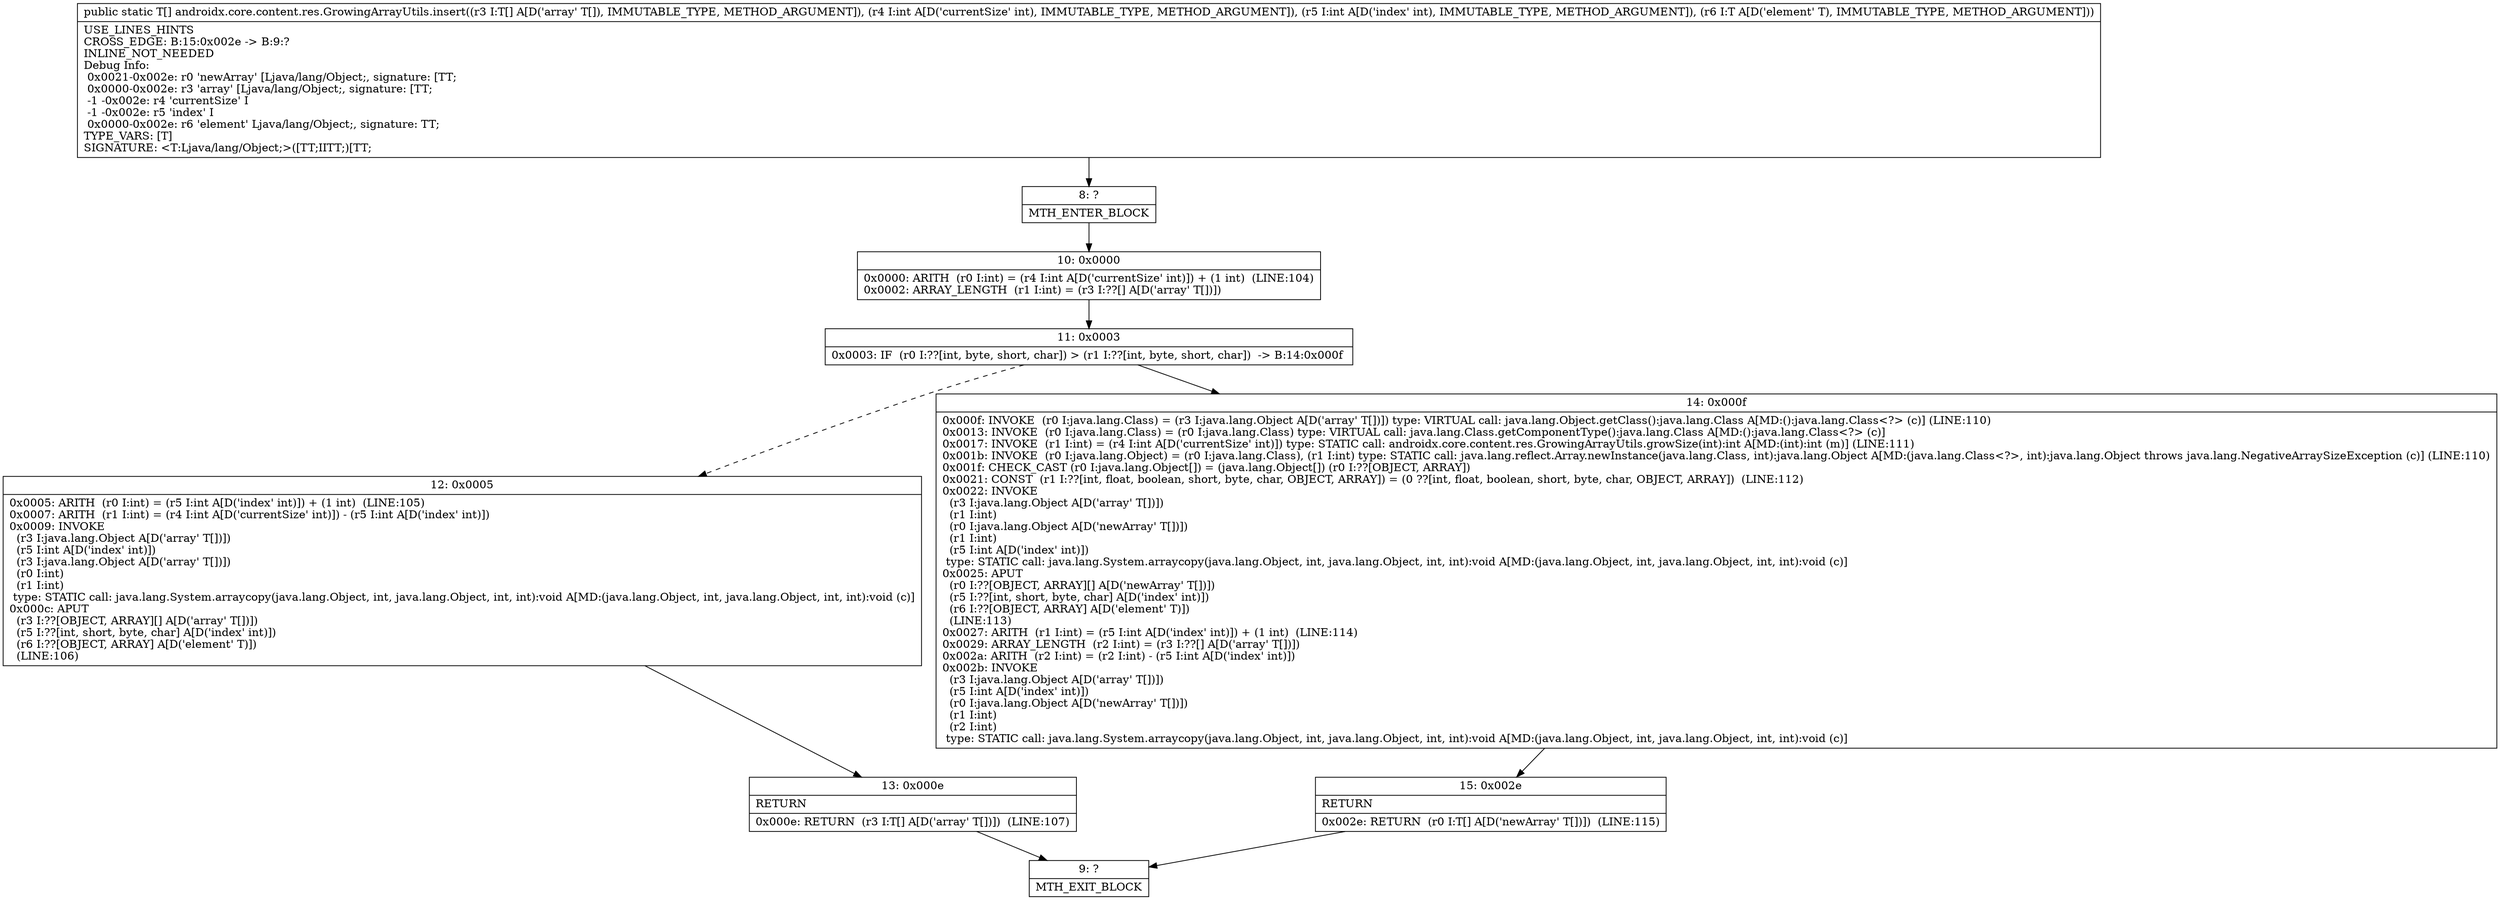 digraph "CFG forandroidx.core.content.res.GrowingArrayUtils.insert([Ljava\/lang\/Object;IILjava\/lang\/Object;)[Ljava\/lang\/Object;" {
Node_8 [shape=record,label="{8\:\ ?|MTH_ENTER_BLOCK\l}"];
Node_10 [shape=record,label="{10\:\ 0x0000|0x0000: ARITH  (r0 I:int) = (r4 I:int A[D('currentSize' int)]) + (1 int)  (LINE:104)\l0x0002: ARRAY_LENGTH  (r1 I:int) = (r3 I:??[] A[D('array' T[])]) \l}"];
Node_11 [shape=record,label="{11\:\ 0x0003|0x0003: IF  (r0 I:??[int, byte, short, char]) \> (r1 I:??[int, byte, short, char])  \-\> B:14:0x000f \l}"];
Node_12 [shape=record,label="{12\:\ 0x0005|0x0005: ARITH  (r0 I:int) = (r5 I:int A[D('index' int)]) + (1 int)  (LINE:105)\l0x0007: ARITH  (r1 I:int) = (r4 I:int A[D('currentSize' int)]) \- (r5 I:int A[D('index' int)]) \l0x0009: INVOKE  \l  (r3 I:java.lang.Object A[D('array' T[])])\l  (r5 I:int A[D('index' int)])\l  (r3 I:java.lang.Object A[D('array' T[])])\l  (r0 I:int)\l  (r1 I:int)\l type: STATIC call: java.lang.System.arraycopy(java.lang.Object, int, java.lang.Object, int, int):void A[MD:(java.lang.Object, int, java.lang.Object, int, int):void (c)]\l0x000c: APUT  \l  (r3 I:??[OBJECT, ARRAY][] A[D('array' T[])])\l  (r5 I:??[int, short, byte, char] A[D('index' int)])\l  (r6 I:??[OBJECT, ARRAY] A[D('element' T)])\l  (LINE:106)\l}"];
Node_13 [shape=record,label="{13\:\ 0x000e|RETURN\l|0x000e: RETURN  (r3 I:T[] A[D('array' T[])])  (LINE:107)\l}"];
Node_9 [shape=record,label="{9\:\ ?|MTH_EXIT_BLOCK\l}"];
Node_14 [shape=record,label="{14\:\ 0x000f|0x000f: INVOKE  (r0 I:java.lang.Class) = (r3 I:java.lang.Object A[D('array' T[])]) type: VIRTUAL call: java.lang.Object.getClass():java.lang.Class A[MD:():java.lang.Class\<?\> (c)] (LINE:110)\l0x0013: INVOKE  (r0 I:java.lang.Class) = (r0 I:java.lang.Class) type: VIRTUAL call: java.lang.Class.getComponentType():java.lang.Class A[MD:():java.lang.Class\<?\> (c)]\l0x0017: INVOKE  (r1 I:int) = (r4 I:int A[D('currentSize' int)]) type: STATIC call: androidx.core.content.res.GrowingArrayUtils.growSize(int):int A[MD:(int):int (m)] (LINE:111)\l0x001b: INVOKE  (r0 I:java.lang.Object) = (r0 I:java.lang.Class), (r1 I:int) type: STATIC call: java.lang.reflect.Array.newInstance(java.lang.Class, int):java.lang.Object A[MD:(java.lang.Class\<?\>, int):java.lang.Object throws java.lang.NegativeArraySizeException (c)] (LINE:110)\l0x001f: CHECK_CAST (r0 I:java.lang.Object[]) = (java.lang.Object[]) (r0 I:??[OBJECT, ARRAY]) \l0x0021: CONST  (r1 I:??[int, float, boolean, short, byte, char, OBJECT, ARRAY]) = (0 ??[int, float, boolean, short, byte, char, OBJECT, ARRAY])  (LINE:112)\l0x0022: INVOKE  \l  (r3 I:java.lang.Object A[D('array' T[])])\l  (r1 I:int)\l  (r0 I:java.lang.Object A[D('newArray' T[])])\l  (r1 I:int)\l  (r5 I:int A[D('index' int)])\l type: STATIC call: java.lang.System.arraycopy(java.lang.Object, int, java.lang.Object, int, int):void A[MD:(java.lang.Object, int, java.lang.Object, int, int):void (c)]\l0x0025: APUT  \l  (r0 I:??[OBJECT, ARRAY][] A[D('newArray' T[])])\l  (r5 I:??[int, short, byte, char] A[D('index' int)])\l  (r6 I:??[OBJECT, ARRAY] A[D('element' T)])\l  (LINE:113)\l0x0027: ARITH  (r1 I:int) = (r5 I:int A[D('index' int)]) + (1 int)  (LINE:114)\l0x0029: ARRAY_LENGTH  (r2 I:int) = (r3 I:??[] A[D('array' T[])]) \l0x002a: ARITH  (r2 I:int) = (r2 I:int) \- (r5 I:int A[D('index' int)]) \l0x002b: INVOKE  \l  (r3 I:java.lang.Object A[D('array' T[])])\l  (r5 I:int A[D('index' int)])\l  (r0 I:java.lang.Object A[D('newArray' T[])])\l  (r1 I:int)\l  (r2 I:int)\l type: STATIC call: java.lang.System.arraycopy(java.lang.Object, int, java.lang.Object, int, int):void A[MD:(java.lang.Object, int, java.lang.Object, int, int):void (c)]\l}"];
Node_15 [shape=record,label="{15\:\ 0x002e|RETURN\l|0x002e: RETURN  (r0 I:T[] A[D('newArray' T[])])  (LINE:115)\l}"];
MethodNode[shape=record,label="{public static T[] androidx.core.content.res.GrowingArrayUtils.insert((r3 I:T[] A[D('array' T[]), IMMUTABLE_TYPE, METHOD_ARGUMENT]), (r4 I:int A[D('currentSize' int), IMMUTABLE_TYPE, METHOD_ARGUMENT]), (r5 I:int A[D('index' int), IMMUTABLE_TYPE, METHOD_ARGUMENT]), (r6 I:T A[D('element' T), IMMUTABLE_TYPE, METHOD_ARGUMENT]))  | USE_LINES_HINTS\lCROSS_EDGE: B:15:0x002e \-\> B:9:?\lINLINE_NOT_NEEDED\lDebug Info:\l  0x0021\-0x002e: r0 'newArray' [Ljava\/lang\/Object;, signature: [TT;\l  0x0000\-0x002e: r3 'array' [Ljava\/lang\/Object;, signature: [TT;\l  \-1 \-0x002e: r4 'currentSize' I\l  \-1 \-0x002e: r5 'index' I\l  0x0000\-0x002e: r6 'element' Ljava\/lang\/Object;, signature: TT;\lTYPE_VARS: [T]\lSIGNATURE: \<T:Ljava\/lang\/Object;\>([TT;IITT;)[TT;\l}"];
MethodNode -> Node_8;Node_8 -> Node_10;
Node_10 -> Node_11;
Node_11 -> Node_12[style=dashed];
Node_11 -> Node_14;
Node_12 -> Node_13;
Node_13 -> Node_9;
Node_14 -> Node_15;
Node_15 -> Node_9;
}


